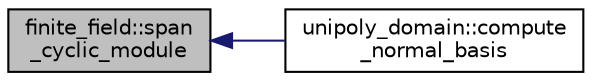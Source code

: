digraph "finite_field::span_cyclic_module"
{
  edge [fontname="Helvetica",fontsize="10",labelfontname="Helvetica",labelfontsize="10"];
  node [fontname="Helvetica",fontsize="10",shape=record];
  rankdir="LR";
  Node18752 [label="finite_field::span\l_cyclic_module",height=0.2,width=0.4,color="black", fillcolor="grey75", style="filled", fontcolor="black"];
  Node18752 -> Node18753 [dir="back",color="midnightblue",fontsize="10",style="solid",fontname="Helvetica"];
  Node18753 [label="unipoly_domain::compute\l_normal_basis",height=0.2,width=0.4,color="black", fillcolor="white", style="filled",URL="$da/d3c/classunipoly__domain.html#a799f3e7de9717b6c0b52dbc5305f3bf5"];
}
